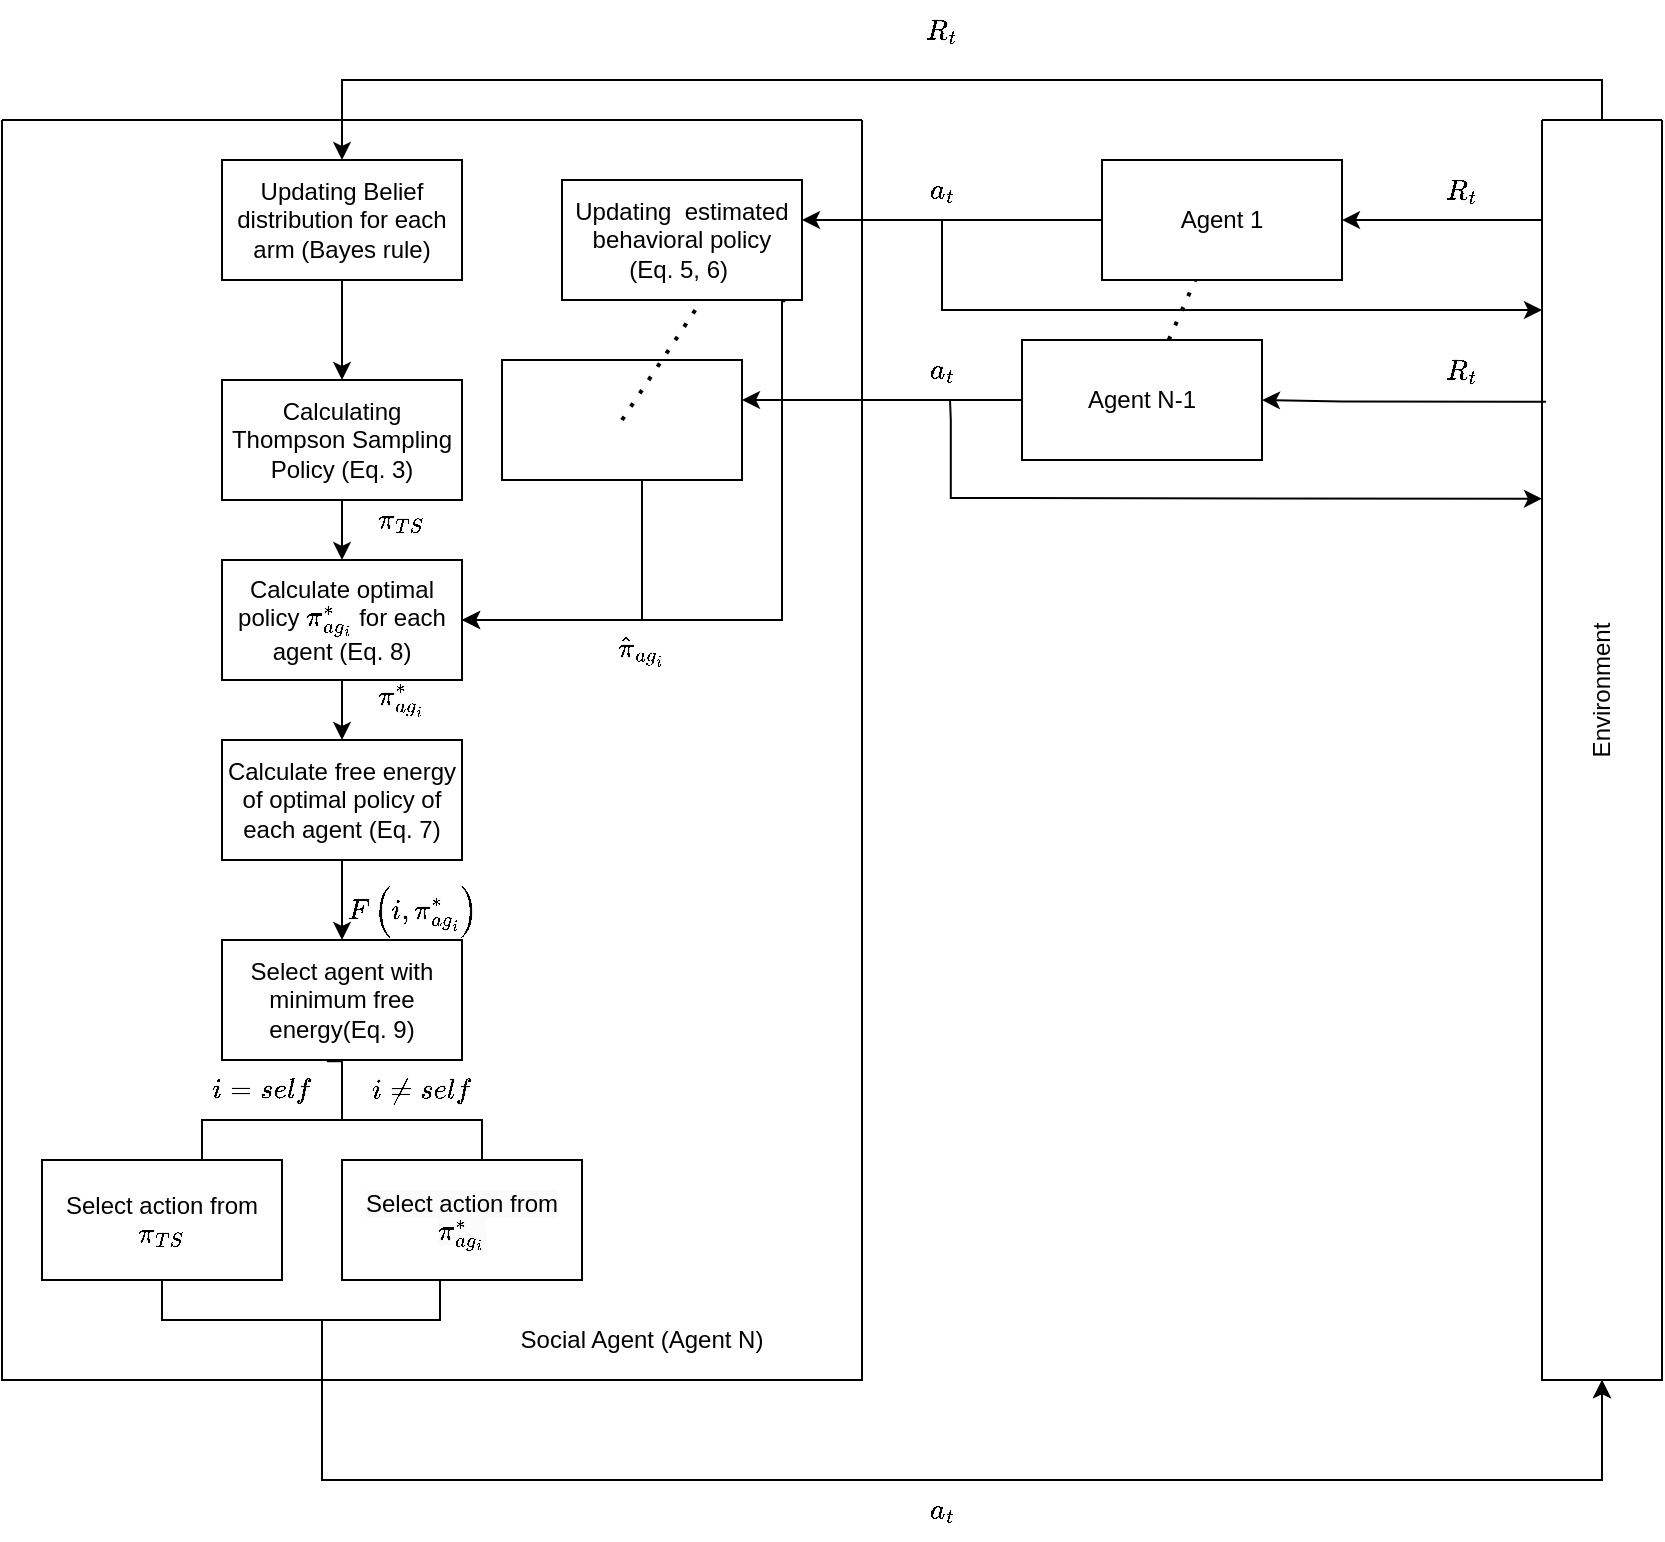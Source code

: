 <mxfile version="21.6.1" type="github" pages="2">
  <diagram name="Page-1" id="jLKKZluM8srTzTSJDMef">
    <mxGraphModel dx="1290" dy="1681" grid="1" gridSize="10" guides="1" tooltips="1" connect="1" arrows="1" fold="1" page="1" pageScale="1" pageWidth="850" pageHeight="1100" math="1" shadow="0">
      <root>
        <mxCell id="0" />
        <mxCell id="1" parent="0" />
        <mxCell id="Uau8ywvGDSGfsXAt1Brf-23" value="" style="swimlane;startSize=0;" parent="1" vertex="1">
          <mxGeometry x="10" y="50" width="430" height="630" as="geometry">
            <mxRectangle y="40" width="50" height="40" as="alternateBounds" />
          </mxGeometry>
        </mxCell>
        <mxCell id="Uau8ywvGDSGfsXAt1Brf-1" value="Updating Belief distribution for each arm (Bayes rule)" style="rounded=0;whiteSpace=wrap;html=1;" parent="Uau8ywvGDSGfsXAt1Brf-23" vertex="1">
          <mxGeometry x="110" y="20" width="120" height="60" as="geometry" />
        </mxCell>
        <mxCell id="Uau8ywvGDSGfsXAt1Brf-3" value="Calculating Thompson Sampling Policy (Eq. 3)" style="rounded=0;whiteSpace=wrap;html=1;" parent="Uau8ywvGDSGfsXAt1Brf-23" vertex="1">
          <mxGeometry x="110" y="130" width="120" height="60" as="geometry" />
        </mxCell>
        <mxCell id="Uau8ywvGDSGfsXAt1Brf-2" style="edgeStyle=orthogonalEdgeStyle;rounded=0;orthogonalLoop=1;jettySize=auto;html=1;exitX=0.5;exitY=1;exitDx=0;exitDy=0;entryX=0.5;entryY=0;entryDx=0;entryDy=0;" parent="Uau8ywvGDSGfsXAt1Brf-23" source="Uau8ywvGDSGfsXAt1Brf-1" target="Uau8ywvGDSGfsXAt1Brf-3" edge="1">
          <mxGeometry relative="1" as="geometry">
            <mxPoint x="170" y="120" as="targetPoint" />
          </mxGeometry>
        </mxCell>
        <mxCell id="Uau8ywvGDSGfsXAt1Brf-5" value="Calculate optimal policy \(\pi_{ag_i}^{*}\) for each agent (Eq. 8)" style="rounded=0;whiteSpace=wrap;html=1;" parent="Uau8ywvGDSGfsXAt1Brf-23" vertex="1">
          <mxGeometry x="110" y="220" width="120" height="60" as="geometry" />
        </mxCell>
        <mxCell id="Uau8ywvGDSGfsXAt1Brf-4" style="edgeStyle=orthogonalEdgeStyle;rounded=0;orthogonalLoop=1;jettySize=auto;html=1;entryX=0.5;entryY=0;entryDx=0;entryDy=0;" parent="Uau8ywvGDSGfsXAt1Brf-23" target="Uau8ywvGDSGfsXAt1Brf-5" edge="1">
          <mxGeometry relative="1" as="geometry">
            <mxPoint x="169" y="210" as="targetPoint" />
            <mxPoint x="170" y="190" as="sourcePoint" />
          </mxGeometry>
        </mxCell>
        <mxCell id="Uau8ywvGDSGfsXAt1Brf-7" value="Calculate free energy of optimal policy of each agent (Eq. 7)" style="rounded=0;whiteSpace=wrap;html=1;" parent="Uau8ywvGDSGfsXAt1Brf-23" vertex="1">
          <mxGeometry x="110" y="310" width="120" height="60" as="geometry" />
        </mxCell>
        <mxCell id="Uau8ywvGDSGfsXAt1Brf-6" style="edgeStyle=orthogonalEdgeStyle;rounded=0;orthogonalLoop=1;jettySize=auto;html=1;exitX=0.5;exitY=1;exitDx=0;exitDy=0;entryX=0.5;entryY=0;entryDx=0;entryDy=0;" parent="Uau8ywvGDSGfsXAt1Brf-23" source="Uau8ywvGDSGfsXAt1Brf-5" target="Uau8ywvGDSGfsXAt1Brf-7" edge="1">
          <mxGeometry relative="1" as="geometry">
            <mxPoint x="170" y="310" as="targetPoint" />
          </mxGeometry>
        </mxCell>
        <mxCell id="Uau8ywvGDSGfsXAt1Brf-11" style="edgeStyle=orthogonalEdgeStyle;rounded=0;orthogonalLoop=1;jettySize=auto;html=1;exitX=0.437;exitY=1.01;exitDx=0;exitDy=0;exitPerimeter=0;" parent="Uau8ywvGDSGfsXAt1Brf-23" source="Uau8ywvGDSGfsXAt1Brf-9" edge="1">
          <mxGeometry relative="1" as="geometry">
            <mxPoint x="100" y="530" as="targetPoint" />
            <mxPoint x="160" y="480" as="sourcePoint" />
            <Array as="points">
              <mxPoint x="170" y="471" />
              <mxPoint x="170" y="500" />
              <mxPoint x="100" y="500" />
            </Array>
          </mxGeometry>
        </mxCell>
        <mxCell id="Uau8ywvGDSGfsXAt1Brf-12" style="edgeStyle=orthogonalEdgeStyle;rounded=0;orthogonalLoop=1;jettySize=auto;html=1;exitX=0.75;exitY=1;exitDx=0;exitDy=0;" parent="Uau8ywvGDSGfsXAt1Brf-23" source="Uau8ywvGDSGfsXAt1Brf-9" edge="1">
          <mxGeometry relative="1" as="geometry">
            <mxPoint x="240" y="530" as="targetPoint" />
            <mxPoint x="180" y="480" as="sourcePoint" />
            <Array as="points">
              <mxPoint x="170" y="470" />
              <mxPoint x="170" y="500" />
              <mxPoint x="240" y="500" />
            </Array>
          </mxGeometry>
        </mxCell>
        <mxCell id="Uau8ywvGDSGfsXAt1Brf-9" value="Select agent with minimum free energy(Eq. 9)" style="rounded=0;whiteSpace=wrap;html=1;" parent="Uau8ywvGDSGfsXAt1Brf-23" vertex="1">
          <mxGeometry x="110" y="410" width="120" height="60" as="geometry" />
        </mxCell>
        <mxCell id="Uau8ywvGDSGfsXAt1Brf-10" style="edgeStyle=orthogonalEdgeStyle;rounded=0;orthogonalLoop=1;jettySize=auto;html=1;exitX=0.5;exitY=1;exitDx=0;exitDy=0;entryX=0.5;entryY=0;entryDx=0;entryDy=0;" parent="Uau8ywvGDSGfsXAt1Brf-23" source="Uau8ywvGDSGfsXAt1Brf-7" target="Uau8ywvGDSGfsXAt1Brf-9" edge="1">
          <mxGeometry relative="1" as="geometry" />
        </mxCell>
        <mxCell id="Uau8ywvGDSGfsXAt1Brf-13" value="Select action from \(\pi_{TS}\)" style="rounded=0;whiteSpace=wrap;html=1;" parent="Uau8ywvGDSGfsXAt1Brf-23" vertex="1">
          <mxGeometry x="20" y="520" width="120" height="60" as="geometry" />
        </mxCell>
        <mxCell id="Uau8ywvGDSGfsXAt1Brf-14" value="&lt;span style=&quot;color: rgb(0, 0, 0); font-family: Helvetica; font-size: 12px; font-style: normal; font-variant-ligatures: normal; font-variant-caps: normal; font-weight: 400; letter-spacing: normal; orphans: 2; text-align: center; text-indent: 0px; text-transform: none; widows: 2; word-spacing: 0px; -webkit-text-stroke-width: 0px; background-color: rgb(251, 251, 251); text-decoration-thickness: initial; text-decoration-style: initial; text-decoration-color: initial; float: none; display: inline !important;&quot;&gt;Select action from\(\pi_{ag_i}^{*}\)&lt;/span&gt;" style="rounded=0;whiteSpace=wrap;html=1;" parent="Uau8ywvGDSGfsXAt1Brf-23" vertex="1">
          <mxGeometry x="170" y="520" width="120" height="60" as="geometry" />
        </mxCell>
        <mxCell id="Uau8ywvGDSGfsXAt1Brf-17" style="edgeStyle=orthogonalEdgeStyle;rounded=0;orthogonalLoop=1;jettySize=auto;html=1;entryX=1;entryY=0.5;entryDx=0;entryDy=0;exitX=0.5;exitY=1;exitDx=0;exitDy=0;" parent="Uau8ywvGDSGfsXAt1Brf-23" target="Uau8ywvGDSGfsXAt1Brf-5" edge="1">
          <mxGeometry relative="1" as="geometry">
            <mxPoint x="320" y="180" as="sourcePoint" />
            <Array as="points">
              <mxPoint x="320" y="250" />
            </Array>
          </mxGeometry>
        </mxCell>
        <mxCell id="Uau8ywvGDSGfsXAt1Brf-18" value="" style="rounded=0;whiteSpace=wrap;html=1;" parent="Uau8ywvGDSGfsXAt1Brf-23" vertex="1">
          <mxGeometry x="250" y="120" width="120" height="60" as="geometry" />
        </mxCell>
        <mxCell id="Uau8ywvGDSGfsXAt1Brf-19" value="" style="endArrow=none;dashed=1;html=1;dashPattern=1 3;strokeWidth=2;rounded=0;" parent="Uau8ywvGDSGfsXAt1Brf-23" edge="1">
          <mxGeometry width="50" height="50" relative="1" as="geometry">
            <mxPoint x="310" y="150" as="sourcePoint" />
            <mxPoint x="350" y="90" as="targetPoint" />
          </mxGeometry>
        </mxCell>
        <mxCell id="fMXsqICDEtxerlvjd7WZ-1" style="edgeStyle=orthogonalEdgeStyle;rounded=0;orthogonalLoop=1;jettySize=auto;html=1;exitX=0.93;exitY=1.01;exitDx=0;exitDy=0;exitPerimeter=0;entryX=1;entryY=0.5;entryDx=0;entryDy=0;" parent="Uau8ywvGDSGfsXAt1Brf-23" source="Uau8ywvGDSGfsXAt1Brf-20" target="Uau8ywvGDSGfsXAt1Brf-5" edge="1">
          <mxGeometry relative="1" as="geometry">
            <mxPoint x="320" y="240" as="targetPoint" />
            <mxPoint x="400" y="100" as="sourcePoint" />
            <Array as="points">
              <mxPoint x="390" y="91" />
              <mxPoint x="390" y="250" />
            </Array>
          </mxGeometry>
        </mxCell>
        <mxCell id="Uau8ywvGDSGfsXAt1Brf-20" value="Updating&amp;nbsp; estimated behavioral policy&lt;br&gt;(Eq. 5, 6)&amp;nbsp;" style="rounded=0;whiteSpace=wrap;html=1;" parent="Uau8ywvGDSGfsXAt1Brf-23" vertex="1">
          <mxGeometry x="280" y="30" width="120" height="60" as="geometry" />
        </mxCell>
        <mxCell id="Uau8ywvGDSGfsXAt1Brf-34" value="Social Agent (Agent N)" style="text;strokeColor=none;align=center;fillColor=none;html=1;verticalAlign=middle;whiteSpace=wrap;rounded=0;" parent="Uau8ywvGDSGfsXAt1Brf-23" vertex="1">
          <mxGeometry x="250" y="590" width="140" height="40" as="geometry" />
        </mxCell>
        <mxCell id="fMXsqICDEtxerlvjd7WZ-4" value="$$\hat{\pi}_{{ag}_i}$$" style="text;strokeColor=none;align=center;fillColor=none;html=1;verticalAlign=middle;whiteSpace=wrap;rounded=0;" parent="Uau8ywvGDSGfsXAt1Brf-23" vertex="1">
          <mxGeometry x="290" y="250" width="60" height="30" as="geometry" />
        </mxCell>
        <mxCell id="Uau8ywvGDSGfsXAt1Brf-25" style="edgeStyle=orthogonalEdgeStyle;rounded=0;orthogonalLoop=1;jettySize=auto;html=1;exitX=0.5;exitY=1;exitDx=0;exitDy=0;entryX=0.5;entryY=1;entryDx=0;entryDy=0;" parent="Uau8ywvGDSGfsXAt1Brf-23" target="Uau8ywvGDSGfsXAt1Brf-39" edge="1">
          <mxGeometry relative="1" as="geometry">
            <mxPoint x="819" y="640" as="targetPoint" />
            <mxPoint x="179" y="580" as="sourcePoint" />
            <Array as="points">
              <mxPoint x="219" y="580" />
              <mxPoint x="219" y="600" />
              <mxPoint x="160" y="600" />
              <mxPoint x="160" y="680" />
              <mxPoint x="800" y="680" />
            </Array>
          </mxGeometry>
        </mxCell>
        <mxCell id="fMXsqICDEtxerlvjd7WZ-13" value="$$i = self$$" style="text;strokeColor=none;align=center;fillColor=none;html=1;verticalAlign=middle;whiteSpace=wrap;rounded=0;" parent="Uau8ywvGDSGfsXAt1Brf-23" vertex="1">
          <mxGeometry x="100" y="480" width="60" height="10" as="geometry" />
        </mxCell>
        <mxCell id="fMXsqICDEtxerlvjd7WZ-16" value="$$i \neq self$$" style="text;strokeColor=none;align=center;fillColor=none;html=1;verticalAlign=middle;whiteSpace=wrap;rounded=0;" parent="Uau8ywvGDSGfsXAt1Brf-23" vertex="1">
          <mxGeometry x="180" y="480" width="60" height="10" as="geometry" />
        </mxCell>
        <mxCell id="fMXsqICDEtxerlvjd7WZ-17" value="$$F\left(i, \pi_{{ag}_i}^*\right)$$" style="text;strokeColor=none;align=center;fillColor=none;html=1;verticalAlign=middle;whiteSpace=wrap;rounded=0;" parent="Uau8ywvGDSGfsXAt1Brf-23" vertex="1">
          <mxGeometry x="190" y="390" width="30" height="10" as="geometry" />
        </mxCell>
        <mxCell id="fMXsqICDEtxerlvjd7WZ-18" value="$$\pi_{{ag}_i}^*$$" style="text;strokeColor=none;align=center;fillColor=none;html=1;verticalAlign=middle;whiteSpace=wrap;rounded=0;" parent="Uau8ywvGDSGfsXAt1Brf-23" vertex="1">
          <mxGeometry x="180" y="280" width="40" height="20" as="geometry" />
        </mxCell>
        <mxCell id="fMXsqICDEtxerlvjd7WZ-19" value="$$\pi_{TS}$$" style="text;strokeColor=none;align=center;fillColor=none;html=1;verticalAlign=middle;whiteSpace=wrap;rounded=0;" parent="Uau8ywvGDSGfsXAt1Brf-23" vertex="1">
          <mxGeometry x="180" y="190" width="40" height="20" as="geometry" />
        </mxCell>
        <mxCell id="fMXsqICDEtxerlvjd7WZ-26" value="" style="shape=image;verticalLabelPosition=bottom;verticalAlign=top;imageAspect=0;image=https://static.thenounproject.com/png/2475107-200.png" parent="Uau8ywvGDSGfsXAt1Brf-23" vertex="1">
          <mxGeometry x="180" y="90" width="40" height="30" as="geometry" />
        </mxCell>
        <mxCell id="Uau8ywvGDSGfsXAt1Brf-46" style="edgeStyle=orthogonalEdgeStyle;rounded=0;orthogonalLoop=1;jettySize=auto;html=1;exitX=0;exitY=0.5;exitDx=0;exitDy=0;entryX=1;entryY=0.333;entryDx=0;entryDy=0;entryPerimeter=0;" parent="1" source="Uau8ywvGDSGfsXAt1Brf-36" target="Uau8ywvGDSGfsXAt1Brf-18" edge="1">
          <mxGeometry relative="1" as="geometry">
            <mxPoint x="390" y="190" as="targetPoint" />
            <Array as="points" />
          </mxGeometry>
        </mxCell>
        <mxCell id="Uau8ywvGDSGfsXAt1Brf-36" value="Agent N-1" style="rounded=0;whiteSpace=wrap;html=1;" parent="1" vertex="1">
          <mxGeometry x="520" y="160" width="120" height="60" as="geometry" />
        </mxCell>
        <mxCell id="Uau8ywvGDSGfsXAt1Brf-37" value="" style="endArrow=none;dashed=1;html=1;dashPattern=1 3;strokeWidth=2;rounded=0;" parent="1" source="Uau8ywvGDSGfsXAt1Brf-36" target="Uau8ywvGDSGfsXAt1Brf-38" edge="1">
          <mxGeometry width="50" height="50" relative="1" as="geometry">
            <mxPoint x="670" y="190" as="sourcePoint" />
            <mxPoint x="590" y="130" as="targetPoint" />
          </mxGeometry>
        </mxCell>
        <mxCell id="Uau8ywvGDSGfsXAt1Brf-45" style="edgeStyle=orthogonalEdgeStyle;rounded=0;orthogonalLoop=1;jettySize=auto;html=1;" parent="1" edge="1">
          <mxGeometry relative="1" as="geometry">
            <mxPoint x="560" y="100" as="sourcePoint" />
            <mxPoint x="410" y="100" as="targetPoint" />
          </mxGeometry>
        </mxCell>
        <mxCell id="Uau8ywvGDSGfsXAt1Brf-110" style="edgeStyle=orthogonalEdgeStyle;rounded=0;orthogonalLoop=1;jettySize=auto;html=1;" parent="1" target="Uau8ywvGDSGfsXAt1Brf-39" edge="1">
          <mxGeometry relative="1" as="geometry">
            <mxPoint x="780" y="140" as="targetPoint" />
            <Array as="points">
              <mxPoint x="480" y="145" />
            </Array>
            <mxPoint x="480" y="100" as="sourcePoint" />
          </mxGeometry>
        </mxCell>
        <mxCell id="Uau8ywvGDSGfsXAt1Brf-38" value="Agent 1" style="rounded=0;whiteSpace=wrap;html=1;" parent="1" vertex="1">
          <mxGeometry x="560" y="70" width="120" height="60" as="geometry" />
        </mxCell>
        <mxCell id="Uau8ywvGDSGfsXAt1Brf-44" style="edgeStyle=orthogonalEdgeStyle;rounded=0;orthogonalLoop=1;jettySize=auto;html=1;exitX=0.5;exitY=0;exitDx=0;exitDy=0;entryX=0.5;entryY=0;entryDx=0;entryDy=0;" parent="1" source="Uau8ywvGDSGfsXAt1Brf-39" target="Uau8ywvGDSGfsXAt1Brf-1" edge="1">
          <mxGeometry relative="1" as="geometry" />
        </mxCell>
        <mxCell id="Uau8ywvGDSGfsXAt1Brf-57" style="edgeStyle=orthogonalEdgeStyle;rounded=0;orthogonalLoop=1;jettySize=auto;html=1;exitX=0.022;exitY=0.274;exitDx=0;exitDy=0;exitPerimeter=0;" parent="1" edge="1">
          <mxGeometry relative="1" as="geometry">
            <mxPoint x="781.98" y="190.84" as="sourcePoint" />
            <mxPoint x="640" y="190" as="targetPoint" />
            <Array as="points">
              <mxPoint x="680" y="191" />
            </Array>
          </mxGeometry>
        </mxCell>
        <mxCell id="Uau8ywvGDSGfsXAt1Brf-39" value="" style="swimlane;startSize=0;" parent="1" vertex="1">
          <mxGeometry x="780" y="50" width="60" height="630" as="geometry" />
        </mxCell>
        <mxCell id="Uau8ywvGDSGfsXAt1Brf-50" value="Environment" style="text;strokeColor=none;align=center;fillColor=none;html=1;verticalAlign=middle;whiteSpace=wrap;rounded=0;rotation=270;" parent="Uau8ywvGDSGfsXAt1Brf-39" vertex="1">
          <mxGeometry y="270" width="60" height="30" as="geometry" />
        </mxCell>
        <mxCell id="Uau8ywvGDSGfsXAt1Brf-49" value="" style="endArrow=classic;html=1;rounded=0;exitX=0;exitY=0.5;exitDx=0;exitDy=0;entryX=-0.055;entryY=0.374;entryDx=0;entryDy=0;entryPerimeter=0;" parent="1" source="Uau8ywvGDSGfsXAt1Brf-36" edge="1">
          <mxGeometry width="50" height="50" relative="1" as="geometry">
            <mxPoint x="524.4" y="170" as="sourcePoint" />
            <mxPoint x="780.0" y="239.36" as="targetPoint" />
            <Array as="points">
              <mxPoint x="500" y="190" />
              <mxPoint x="484" y="190" />
              <mxPoint x="484.4" y="200" />
              <mxPoint x="484.4" y="239" />
            </Array>
          </mxGeometry>
        </mxCell>
        <mxCell id="Uau8ywvGDSGfsXAt1Brf-51" value="$$a_t$$" style="text;strokeColor=none;align=center;fillColor=none;html=1;verticalAlign=middle;whiteSpace=wrap;rounded=0;" parent="1" vertex="1">
          <mxGeometry x="450" y="730" width="60" height="30" as="geometry" />
        </mxCell>
        <mxCell id="Uau8ywvGDSGfsXAt1Brf-52" value="$$a_t$$" style="text;strokeColor=none;align=center;fillColor=none;html=1;verticalAlign=middle;whiteSpace=wrap;rounded=0;" parent="1" vertex="1">
          <mxGeometry x="450" y="160" width="60" height="30" as="geometry" />
        </mxCell>
        <mxCell id="Uau8ywvGDSGfsXAt1Brf-53" value="$$a_t$$" style="text;strokeColor=none;align=center;fillColor=none;html=1;verticalAlign=middle;whiteSpace=wrap;rounded=0;" parent="1" vertex="1">
          <mxGeometry x="450" y="70" width="60" height="30" as="geometry" />
        </mxCell>
        <mxCell id="Uau8ywvGDSGfsXAt1Brf-56" value="$$R_t$$" style="text;strokeColor=none;align=center;fillColor=none;html=1;verticalAlign=middle;whiteSpace=wrap;rounded=0;" parent="1" vertex="1">
          <mxGeometry x="450" y="-10" width="60" height="30" as="geometry" />
        </mxCell>
        <mxCell id="Uau8ywvGDSGfsXAt1Brf-65" value="" style="endArrow=classic;html=1;rounded=0;entryX=1;entryY=0.667;entryDx=0;entryDy=0;entryPerimeter=0;" parent="1" edge="1">
          <mxGeometry width="50" height="50" relative="1" as="geometry">
            <mxPoint x="780" y="100" as="sourcePoint" />
            <mxPoint x="680" y="100.02" as="targetPoint" />
            <Array as="points">
              <mxPoint x="690" y="100" />
            </Array>
          </mxGeometry>
        </mxCell>
        <mxCell id="Uau8ywvGDSGfsXAt1Brf-107" value="$$R_t$$" style="text;strokeColor=none;align=center;fillColor=none;html=1;verticalAlign=middle;whiteSpace=wrap;rounded=0;" parent="1" vertex="1">
          <mxGeometry x="710" y="70" width="60" height="30" as="geometry" />
        </mxCell>
        <mxCell id="Uau8ywvGDSGfsXAt1Brf-108" value="$$R_t$$" style="text;strokeColor=none;align=center;fillColor=none;html=1;verticalAlign=middle;whiteSpace=wrap;rounded=0;" parent="1" vertex="1">
          <mxGeometry x="710" y="165" width="60" height="20" as="geometry" />
        </mxCell>
        <mxCell id="Uau8ywvGDSGfsXAt1Brf-28" style="edgeStyle=orthogonalEdgeStyle;rounded=0;orthogonalLoop=1;jettySize=auto;html=1;" parent="1" target="Uau8ywvGDSGfsXAt1Brf-39" edge="1">
          <mxGeometry relative="1" as="geometry">
            <mxPoint x="820" y="660" as="targetPoint" />
            <mxPoint x="90" y="630" as="sourcePoint" />
            <Array as="points">
              <mxPoint x="90" y="650" />
              <mxPoint x="170" y="650" />
              <mxPoint x="170" y="730" />
              <mxPoint x="810" y="730" />
            </Array>
          </mxGeometry>
        </mxCell>
      </root>
    </mxGraphModel>
  </diagram>
  <diagram id="8tD_rVsal_eQz5luLfDJ" name="Page-2">
    <mxGraphModel dx="1290" dy="1681" grid="1" gridSize="10" guides="1" tooltips="1" connect="1" arrows="1" fold="1" page="1" pageScale="1" pageWidth="850" pageHeight="1100" math="0" shadow="0">
      <root>
        <mxCell id="0" />
        <mxCell id="1" parent="0" />
        <mxCell id="ndtwWIUN0t6fgnPoVDJu-1" value="" style="swimlane;startSize=0;" vertex="1" parent="1">
          <mxGeometry x="10" y="50" width="430" height="630" as="geometry">
            <mxRectangle y="40" width="50" height="40" as="alternateBounds" />
          </mxGeometry>
        </mxCell>
        <mxCell id="ndtwWIUN0t6fgnPoVDJu-2" value="بروزرسانی توزیع‌های باور&amp;nbsp;&lt;br&gt;{قانون بیز}" style="rounded=0;whiteSpace=wrap;html=1;" vertex="1" parent="ndtwWIUN0t6fgnPoVDJu-1">
          <mxGeometry x="110" y="20" width="120" height="60" as="geometry" />
        </mxCell>
        <mxCell id="ndtwWIUN0t6fgnPoVDJu-3" value="محاسبه‌ی سیاست الگوریتم نمونه برداری تامپسون&lt;br&gt;{3.3 معادله }" style="rounded=0;whiteSpace=wrap;html=1;" vertex="1" parent="ndtwWIUN0t6fgnPoVDJu-1">
          <mxGeometry x="110" y="130" width="120" height="60" as="geometry" />
        </mxCell>
        <mxCell id="ndtwWIUN0t6fgnPoVDJu-4" style="edgeStyle=orthogonalEdgeStyle;rounded=0;orthogonalLoop=1;jettySize=auto;html=1;exitX=0.5;exitY=1;exitDx=0;exitDy=0;entryX=0.5;entryY=0;entryDx=0;entryDy=0;" edge="1" parent="ndtwWIUN0t6fgnPoVDJu-1" source="ndtwWIUN0t6fgnPoVDJu-2" target="ndtwWIUN0t6fgnPoVDJu-3">
          <mxGeometry relative="1" as="geometry">
            <mxPoint x="170" y="120" as="targetPoint" />
          </mxGeometry>
        </mxCell>
        <mxCell id="ndtwWIUN0t6fgnPoVDJu-5" value="Calculate optimal policy \(\pi_{ag_i}^{*}\) for each agent (Eq. 8)" style="rounded=0;whiteSpace=wrap;html=1;" vertex="1" parent="ndtwWIUN0t6fgnPoVDJu-1">
          <mxGeometry x="110" y="220" width="120" height="60" as="geometry" />
        </mxCell>
        <mxCell id="ndtwWIUN0t6fgnPoVDJu-6" style="edgeStyle=orthogonalEdgeStyle;rounded=0;orthogonalLoop=1;jettySize=auto;html=1;entryX=0.5;entryY=0;entryDx=0;entryDy=0;" edge="1" parent="ndtwWIUN0t6fgnPoVDJu-1" target="ndtwWIUN0t6fgnPoVDJu-5">
          <mxGeometry relative="1" as="geometry">
            <mxPoint x="169" y="210" as="targetPoint" />
            <mxPoint x="170" y="190" as="sourcePoint" />
          </mxGeometry>
        </mxCell>
        <mxCell id="ndtwWIUN0t6fgnPoVDJu-7" value="Calculate free energy of optimal policy of each agent (Eq. 7)" style="rounded=0;whiteSpace=wrap;html=1;" vertex="1" parent="ndtwWIUN0t6fgnPoVDJu-1">
          <mxGeometry x="110" y="310" width="120" height="60" as="geometry" />
        </mxCell>
        <mxCell id="ndtwWIUN0t6fgnPoVDJu-8" style="edgeStyle=orthogonalEdgeStyle;rounded=0;orthogonalLoop=1;jettySize=auto;html=1;exitX=0.5;exitY=1;exitDx=0;exitDy=0;entryX=0.5;entryY=0;entryDx=0;entryDy=0;" edge="1" parent="ndtwWIUN0t6fgnPoVDJu-1" source="ndtwWIUN0t6fgnPoVDJu-5" target="ndtwWIUN0t6fgnPoVDJu-7">
          <mxGeometry relative="1" as="geometry">
            <mxPoint x="170" y="310" as="targetPoint" />
          </mxGeometry>
        </mxCell>
        <mxCell id="ndtwWIUN0t6fgnPoVDJu-9" style="edgeStyle=orthogonalEdgeStyle;rounded=0;orthogonalLoop=1;jettySize=auto;html=1;exitX=0.437;exitY=1.01;exitDx=0;exitDy=0;exitPerimeter=0;" edge="1" parent="ndtwWIUN0t6fgnPoVDJu-1" source="ndtwWIUN0t6fgnPoVDJu-11">
          <mxGeometry relative="1" as="geometry">
            <mxPoint x="100" y="530" as="targetPoint" />
            <mxPoint x="160" y="480" as="sourcePoint" />
            <Array as="points">
              <mxPoint x="170" y="471" />
              <mxPoint x="170" y="500" />
              <mxPoint x="100" y="500" />
            </Array>
          </mxGeometry>
        </mxCell>
        <mxCell id="ndtwWIUN0t6fgnPoVDJu-10" style="edgeStyle=orthogonalEdgeStyle;rounded=0;orthogonalLoop=1;jettySize=auto;html=1;exitX=0.75;exitY=1;exitDx=0;exitDy=0;" edge="1" parent="ndtwWIUN0t6fgnPoVDJu-1" source="ndtwWIUN0t6fgnPoVDJu-11">
          <mxGeometry relative="1" as="geometry">
            <mxPoint x="240" y="530" as="targetPoint" />
            <mxPoint x="180" y="480" as="sourcePoint" />
            <Array as="points">
              <mxPoint x="170" y="470" />
              <mxPoint x="170" y="500" />
              <mxPoint x="240" y="500" />
            </Array>
          </mxGeometry>
        </mxCell>
        <mxCell id="ndtwWIUN0t6fgnPoVDJu-11" value="Select agent with minimum free energy(Eq. 9)" style="rounded=0;whiteSpace=wrap;html=1;" vertex="1" parent="ndtwWIUN0t6fgnPoVDJu-1">
          <mxGeometry x="110" y="410" width="120" height="60" as="geometry" />
        </mxCell>
        <mxCell id="ndtwWIUN0t6fgnPoVDJu-12" style="edgeStyle=orthogonalEdgeStyle;rounded=0;orthogonalLoop=1;jettySize=auto;html=1;exitX=0.5;exitY=1;exitDx=0;exitDy=0;entryX=0.5;entryY=0;entryDx=0;entryDy=0;" edge="1" parent="ndtwWIUN0t6fgnPoVDJu-1" source="ndtwWIUN0t6fgnPoVDJu-7" target="ndtwWIUN0t6fgnPoVDJu-11">
          <mxGeometry relative="1" as="geometry" />
        </mxCell>
        <mxCell id="ndtwWIUN0t6fgnPoVDJu-13" value="Select action from \(\pi_{TS}\)" style="rounded=0;whiteSpace=wrap;html=1;" vertex="1" parent="ndtwWIUN0t6fgnPoVDJu-1">
          <mxGeometry x="20" y="520" width="120" height="60" as="geometry" />
        </mxCell>
        <mxCell id="ndtwWIUN0t6fgnPoVDJu-14" value="&lt;span style=&quot;color: rgb(0, 0, 0); font-family: Helvetica; font-size: 12px; font-style: normal; font-variant-ligatures: normal; font-variant-caps: normal; font-weight: 400; letter-spacing: normal; orphans: 2; text-align: center; text-indent: 0px; text-transform: none; widows: 2; word-spacing: 0px; -webkit-text-stroke-width: 0px; background-color: rgb(251, 251, 251); text-decoration-thickness: initial; text-decoration-style: initial; text-decoration-color: initial; float: none; display: inline !important;&quot;&gt;Select action from\(\pi_{ag_i}^{*}\)&lt;/span&gt;" style="rounded=0;whiteSpace=wrap;html=1;" vertex="1" parent="ndtwWIUN0t6fgnPoVDJu-1">
          <mxGeometry x="170" y="520" width="120" height="60" as="geometry" />
        </mxCell>
        <mxCell id="ndtwWIUN0t6fgnPoVDJu-15" style="edgeStyle=orthogonalEdgeStyle;rounded=0;orthogonalLoop=1;jettySize=auto;html=1;entryX=1;entryY=0.5;entryDx=0;entryDy=0;exitX=0.5;exitY=1;exitDx=0;exitDy=0;" edge="1" parent="ndtwWIUN0t6fgnPoVDJu-1" target="ndtwWIUN0t6fgnPoVDJu-5">
          <mxGeometry relative="1" as="geometry">
            <mxPoint x="320" y="180" as="sourcePoint" />
            <Array as="points">
              <mxPoint x="320" y="250" />
            </Array>
          </mxGeometry>
        </mxCell>
        <mxCell id="ndtwWIUN0t6fgnPoVDJu-16" value="" style="rounded=0;whiteSpace=wrap;html=1;" vertex="1" parent="ndtwWIUN0t6fgnPoVDJu-1">
          <mxGeometry x="250" y="120" width="120" height="60" as="geometry" />
        </mxCell>
        <mxCell id="ndtwWIUN0t6fgnPoVDJu-17" value="" style="endArrow=none;dashed=1;html=1;dashPattern=1 3;strokeWidth=2;rounded=0;" edge="1" parent="ndtwWIUN0t6fgnPoVDJu-1">
          <mxGeometry width="50" height="50" relative="1" as="geometry">
            <mxPoint x="310" y="150" as="sourcePoint" />
            <mxPoint x="350" y="90" as="targetPoint" />
          </mxGeometry>
        </mxCell>
        <mxCell id="ndtwWIUN0t6fgnPoVDJu-18" style="edgeStyle=orthogonalEdgeStyle;rounded=0;orthogonalLoop=1;jettySize=auto;html=1;exitX=0.93;exitY=1.01;exitDx=0;exitDy=0;exitPerimeter=0;entryX=1;entryY=0.5;entryDx=0;entryDy=0;" edge="1" parent="ndtwWIUN0t6fgnPoVDJu-1" source="ndtwWIUN0t6fgnPoVDJu-19" target="ndtwWIUN0t6fgnPoVDJu-5">
          <mxGeometry relative="1" as="geometry">
            <mxPoint x="320" y="240" as="targetPoint" />
            <mxPoint x="400" y="100" as="sourcePoint" />
            <Array as="points">
              <mxPoint x="390" y="91" />
              <mxPoint x="390" y="250" />
            </Array>
          </mxGeometry>
        </mxCell>
        <mxCell id="q3TjnMsAufIP-4ecjb4N-1" value="" style="edgeStyle=orthogonalEdgeStyle;rounded=0;orthogonalLoop=1;jettySize=auto;html=1;" edge="1" parent="ndtwWIUN0t6fgnPoVDJu-1">
          <mxGeometry relative="1" as="geometry">
            <mxPoint x="341" y="90" as="sourcePoint" />
            <mxPoint x="311" y="120" as="targetPoint" />
          </mxGeometry>
        </mxCell>
        <mxCell id="ndtwWIUN0t6fgnPoVDJu-19" value="بروز رسانی سیاست رفتاری تخمین زده شده&lt;br&gt;{3.5، 3.6 معادلات&amp;nbsp;}" style="rounded=0;whiteSpace=wrap;html=1;" vertex="1" parent="ndtwWIUN0t6fgnPoVDJu-1">
          <mxGeometry x="280" y="30" width="120" height="60" as="geometry" />
        </mxCell>
        <mxCell id="ndtwWIUN0t6fgnPoVDJu-20" value="عامل اجتماعی(N عامل)" style="text;strokeColor=none;align=center;fillColor=none;html=1;verticalAlign=middle;whiteSpace=wrap;rounded=0;" vertex="1" parent="ndtwWIUN0t6fgnPoVDJu-1">
          <mxGeometry x="250" y="590" width="140" height="40" as="geometry" />
        </mxCell>
        <mxCell id="ndtwWIUN0t6fgnPoVDJu-21" value="$$\hat{\pi}_{{ag}_i}$$" style="text;strokeColor=none;align=center;fillColor=none;html=1;verticalAlign=middle;whiteSpace=wrap;rounded=0;" vertex="1" parent="ndtwWIUN0t6fgnPoVDJu-1">
          <mxGeometry x="290" y="250" width="60" height="30" as="geometry" />
        </mxCell>
        <mxCell id="ndtwWIUN0t6fgnPoVDJu-22" style="edgeStyle=orthogonalEdgeStyle;rounded=0;orthogonalLoop=1;jettySize=auto;html=1;exitX=0.5;exitY=1;exitDx=0;exitDy=0;entryX=0.5;entryY=1;entryDx=0;entryDy=0;" edge="1" parent="ndtwWIUN0t6fgnPoVDJu-1" target="ndtwWIUN0t6fgnPoVDJu-37">
          <mxGeometry relative="1" as="geometry">
            <mxPoint x="819" y="640" as="targetPoint" />
            <mxPoint x="179" y="580" as="sourcePoint" />
            <Array as="points">
              <mxPoint x="219" y="580" />
              <mxPoint x="219" y="600" />
              <mxPoint x="160" y="600" />
              <mxPoint x="160" y="680" />
              <mxPoint x="800" y="680" />
            </Array>
          </mxGeometry>
        </mxCell>
        <mxCell id="ndtwWIUN0t6fgnPoVDJu-23" value="$$i = self$$" style="text;strokeColor=none;align=center;fillColor=none;html=1;verticalAlign=middle;whiteSpace=wrap;rounded=0;" vertex="1" parent="ndtwWIUN0t6fgnPoVDJu-1">
          <mxGeometry x="100" y="480" width="60" height="10" as="geometry" />
        </mxCell>
        <mxCell id="ndtwWIUN0t6fgnPoVDJu-24" value="$$i \neq self$$" style="text;strokeColor=none;align=center;fillColor=none;html=1;verticalAlign=middle;whiteSpace=wrap;rounded=0;" vertex="1" parent="ndtwWIUN0t6fgnPoVDJu-1">
          <mxGeometry x="180" y="480" width="60" height="10" as="geometry" />
        </mxCell>
        <mxCell id="ndtwWIUN0t6fgnPoVDJu-25" value="$$F\left(i, \pi_{{ag}_i}^*\right)$$" style="text;strokeColor=none;align=center;fillColor=none;html=1;verticalAlign=middle;whiteSpace=wrap;rounded=0;" vertex="1" parent="ndtwWIUN0t6fgnPoVDJu-1">
          <mxGeometry x="190" y="390" width="30" height="10" as="geometry" />
        </mxCell>
        <mxCell id="ndtwWIUN0t6fgnPoVDJu-26" value="$$\pi_{{ag}_i}^*$$" style="text;strokeColor=none;align=center;fillColor=none;html=1;verticalAlign=middle;whiteSpace=wrap;rounded=0;" vertex="1" parent="ndtwWIUN0t6fgnPoVDJu-1">
          <mxGeometry x="180" y="280" width="40" height="20" as="geometry" />
        </mxCell>
        <mxCell id="ndtwWIUN0t6fgnPoVDJu-27" value="$$\pi_{TS}$$" style="text;strokeColor=none;align=center;fillColor=none;html=1;verticalAlign=middle;whiteSpace=wrap;rounded=0;" vertex="1" parent="ndtwWIUN0t6fgnPoVDJu-1">
          <mxGeometry x="180" y="190" width="40" height="20" as="geometry" />
        </mxCell>
        <mxCell id="ndtwWIUN0t6fgnPoVDJu-28" value="" style="shape=image;verticalLabelPosition=bottom;verticalAlign=top;imageAspect=0;image=https://static.thenounproject.com/png/2475107-200.png" vertex="1" parent="ndtwWIUN0t6fgnPoVDJu-1">
          <mxGeometry x="180" y="90" width="40" height="30" as="geometry" />
        </mxCell>
        <mxCell id="ndtwWIUN0t6fgnPoVDJu-29" style="edgeStyle=orthogonalEdgeStyle;rounded=0;orthogonalLoop=1;jettySize=auto;html=1;exitX=0;exitY=0.5;exitDx=0;exitDy=0;entryX=1;entryY=0.333;entryDx=0;entryDy=0;entryPerimeter=0;" edge="1" parent="1" source="ndtwWIUN0t6fgnPoVDJu-30" target="ndtwWIUN0t6fgnPoVDJu-16">
          <mxGeometry relative="1" as="geometry">
            <mxPoint x="390" y="190" as="targetPoint" />
            <Array as="points" />
          </mxGeometry>
        </mxCell>
        <mxCell id="ndtwWIUN0t6fgnPoVDJu-30" value="N - 1 عامل" style="rounded=0;whiteSpace=wrap;html=1;" vertex="1" parent="1">
          <mxGeometry x="520" y="160" width="120" height="60" as="geometry" />
        </mxCell>
        <mxCell id="ndtwWIUN0t6fgnPoVDJu-31" value="" style="endArrow=none;dashed=1;html=1;dashPattern=1 3;strokeWidth=2;rounded=0;" edge="1" parent="1" source="ndtwWIUN0t6fgnPoVDJu-30" target="ndtwWIUN0t6fgnPoVDJu-34">
          <mxGeometry width="50" height="50" relative="1" as="geometry">
            <mxPoint x="670" y="190" as="sourcePoint" />
            <mxPoint x="590" y="130" as="targetPoint" />
          </mxGeometry>
        </mxCell>
        <mxCell id="ndtwWIUN0t6fgnPoVDJu-32" style="edgeStyle=orthogonalEdgeStyle;rounded=0;orthogonalLoop=1;jettySize=auto;html=1;" edge="1" parent="1">
          <mxGeometry relative="1" as="geometry">
            <mxPoint x="560" y="100" as="sourcePoint" />
            <mxPoint x="410" y="100" as="targetPoint" />
          </mxGeometry>
        </mxCell>
        <mxCell id="ndtwWIUN0t6fgnPoVDJu-33" style="edgeStyle=orthogonalEdgeStyle;rounded=0;orthogonalLoop=1;jettySize=auto;html=1;" edge="1" parent="1" target="ndtwWIUN0t6fgnPoVDJu-37">
          <mxGeometry relative="1" as="geometry">
            <mxPoint x="780" y="140" as="targetPoint" />
            <Array as="points">
              <mxPoint x="480" y="145" />
            </Array>
            <mxPoint x="480" y="100" as="sourcePoint" />
          </mxGeometry>
        </mxCell>
        <mxCell id="ndtwWIUN0t6fgnPoVDJu-34" value="عامل 1&lt;br&gt;" style="rounded=0;whiteSpace=wrap;html=1;" vertex="1" parent="1">
          <mxGeometry x="560" y="70" width="120" height="60" as="geometry" />
        </mxCell>
        <mxCell id="ndtwWIUN0t6fgnPoVDJu-35" style="edgeStyle=orthogonalEdgeStyle;rounded=0;orthogonalLoop=1;jettySize=auto;html=1;exitX=0.5;exitY=0;exitDx=0;exitDy=0;entryX=0.5;entryY=0;entryDx=0;entryDy=0;" edge="1" parent="1" source="ndtwWIUN0t6fgnPoVDJu-37" target="ndtwWIUN0t6fgnPoVDJu-2">
          <mxGeometry relative="1" as="geometry" />
        </mxCell>
        <mxCell id="ndtwWIUN0t6fgnPoVDJu-36" style="edgeStyle=orthogonalEdgeStyle;rounded=0;orthogonalLoop=1;jettySize=auto;html=1;exitX=0.022;exitY=0.274;exitDx=0;exitDy=0;exitPerimeter=0;" edge="1" parent="1">
          <mxGeometry relative="1" as="geometry">
            <mxPoint x="781.98" y="190.84" as="sourcePoint" />
            <mxPoint x="640" y="190" as="targetPoint" />
            <Array as="points">
              <mxPoint x="680" y="191" />
            </Array>
          </mxGeometry>
        </mxCell>
        <mxCell id="ndtwWIUN0t6fgnPoVDJu-37" value="" style="swimlane;startSize=0;" vertex="1" parent="1">
          <mxGeometry x="780" y="50" width="60" height="630" as="geometry" />
        </mxCell>
        <mxCell id="ndtwWIUN0t6fgnPoVDJu-38" value="محیط&lt;br&gt;" style="text;strokeColor=none;align=center;fillColor=none;html=1;verticalAlign=middle;whiteSpace=wrap;rounded=0;rotation=270;" vertex="1" parent="ndtwWIUN0t6fgnPoVDJu-37">
          <mxGeometry y="270" width="60" height="30" as="geometry" />
        </mxCell>
        <mxCell id="ndtwWIUN0t6fgnPoVDJu-39" value="" style="endArrow=classic;html=1;rounded=0;exitX=0;exitY=0.5;exitDx=0;exitDy=0;entryX=-0.055;entryY=0.374;entryDx=0;entryDy=0;entryPerimeter=0;" edge="1" parent="1" source="ndtwWIUN0t6fgnPoVDJu-30">
          <mxGeometry width="50" height="50" relative="1" as="geometry">
            <mxPoint x="524.4" y="170" as="sourcePoint" />
            <mxPoint x="780.0" y="239.36" as="targetPoint" />
            <Array as="points">
              <mxPoint x="500" y="190" />
              <mxPoint x="484" y="190" />
              <mxPoint x="484.4" y="200" />
              <mxPoint x="484.4" y="239" />
            </Array>
          </mxGeometry>
        </mxCell>
        <mxCell id="ndtwWIUN0t6fgnPoVDJu-40" value="$$a_t$$" style="text;strokeColor=none;align=center;fillColor=none;html=1;verticalAlign=middle;whiteSpace=wrap;rounded=0;" vertex="1" parent="1">
          <mxGeometry x="450" y="730" width="60" height="30" as="geometry" />
        </mxCell>
        <mxCell id="ndtwWIUN0t6fgnPoVDJu-41" value="$$a_t$$" style="text;strokeColor=none;align=center;fillColor=none;html=1;verticalAlign=middle;whiteSpace=wrap;rounded=0;" vertex="1" parent="1">
          <mxGeometry x="450" y="160" width="60" height="30" as="geometry" />
        </mxCell>
        <mxCell id="ndtwWIUN0t6fgnPoVDJu-42" value="$$a_t$$" style="text;strokeColor=none;align=center;fillColor=none;html=1;verticalAlign=middle;whiteSpace=wrap;rounded=0;" vertex="1" parent="1">
          <mxGeometry x="450" y="70" width="60" height="30" as="geometry" />
        </mxCell>
        <mxCell id="ndtwWIUN0t6fgnPoVDJu-43" value="$$R_t$$" style="text;strokeColor=none;align=center;fillColor=none;html=1;verticalAlign=middle;whiteSpace=wrap;rounded=0;" vertex="1" parent="1">
          <mxGeometry x="450" y="-10" width="60" height="30" as="geometry" />
        </mxCell>
        <mxCell id="ndtwWIUN0t6fgnPoVDJu-44" value="" style="endArrow=classic;html=1;rounded=0;entryX=1;entryY=0.667;entryDx=0;entryDy=0;entryPerimeter=0;" edge="1" parent="1">
          <mxGeometry width="50" height="50" relative="1" as="geometry">
            <mxPoint x="780" y="100" as="sourcePoint" />
            <mxPoint x="680" y="100.02" as="targetPoint" />
            <Array as="points">
              <mxPoint x="690" y="100" />
            </Array>
          </mxGeometry>
        </mxCell>
        <mxCell id="ndtwWIUN0t6fgnPoVDJu-45" value="$$R_t$$" style="text;strokeColor=none;align=center;fillColor=none;html=1;verticalAlign=middle;whiteSpace=wrap;rounded=0;" vertex="1" parent="1">
          <mxGeometry x="710" y="70" width="60" height="30" as="geometry" />
        </mxCell>
        <mxCell id="ndtwWIUN0t6fgnPoVDJu-46" value="$$R_t$$" style="text;strokeColor=none;align=center;fillColor=none;html=1;verticalAlign=middle;whiteSpace=wrap;rounded=0;" vertex="1" parent="1">
          <mxGeometry x="710" y="165" width="60" height="20" as="geometry" />
        </mxCell>
        <mxCell id="ndtwWIUN0t6fgnPoVDJu-47" style="edgeStyle=orthogonalEdgeStyle;rounded=0;orthogonalLoop=1;jettySize=auto;html=1;" edge="1" parent="1" target="ndtwWIUN0t6fgnPoVDJu-37">
          <mxGeometry relative="1" as="geometry">
            <mxPoint x="820" y="660" as="targetPoint" />
            <mxPoint x="90" y="630" as="sourcePoint" />
            <Array as="points">
              <mxPoint x="90" y="650" />
              <mxPoint x="170" y="650" />
              <mxPoint x="170" y="730" />
              <mxPoint x="810" y="730" />
            </Array>
          </mxGeometry>
        </mxCell>
      </root>
    </mxGraphModel>
  </diagram>
</mxfile>
